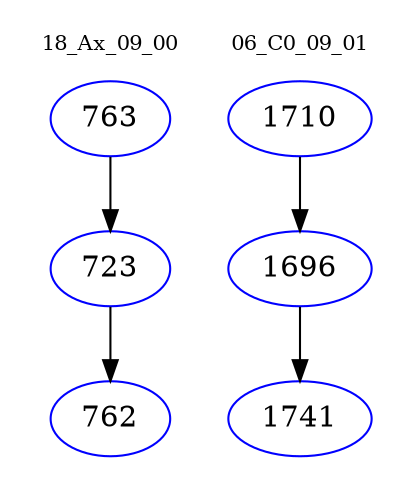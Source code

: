 digraph{
subgraph cluster_0 {
color = white
label = "18_Ax_09_00";
fontsize=10;
T0_763 [label="763", color="blue"]
T0_763 -> T0_723 [color="black"]
T0_723 [label="723", color="blue"]
T0_723 -> T0_762 [color="black"]
T0_762 [label="762", color="blue"]
}
subgraph cluster_1 {
color = white
label = "06_C0_09_01";
fontsize=10;
T1_1710 [label="1710", color="blue"]
T1_1710 -> T1_1696 [color="black"]
T1_1696 [label="1696", color="blue"]
T1_1696 -> T1_1741 [color="black"]
T1_1741 [label="1741", color="blue"]
}
}
